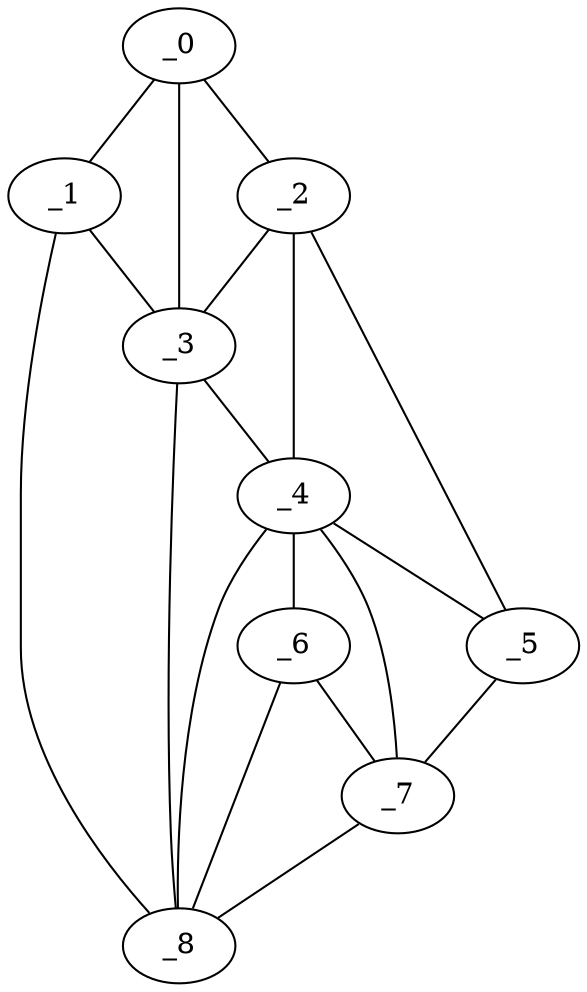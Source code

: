 graph "obj25__270.gxl" {
	_0	 [x=4,
		y=26];
	_1	 [x=5,
		y=33];
	_0 -- _1	 [valence=1];
	_2	 [x=13,
		y=16];
	_0 -- _2	 [valence=1];
	_3	 [x=15,
		y=33];
	_0 -- _3	 [valence=1];
	_1 -- _3	 [valence=2];
	_8	 [x=125,
		y=88];
	_1 -- _8	 [valence=1];
	_2 -- _3	 [valence=2];
	_4	 [x=116,
		y=33];
	_2 -- _4	 [valence=2];
	_5	 [x=121,
		y=18];
	_2 -- _5	 [valence=1];
	_3 -- _4	 [valence=2];
	_3 -- _8	 [valence=2];
	_4 -- _5	 [valence=2];
	_6	 [x=123,
		y=34];
	_4 -- _6	 [valence=2];
	_7	 [x=125,
		y=25];
	_4 -- _7	 [valence=2];
	_4 -- _8	 [valence=2];
	_5 -- _7	 [valence=1];
	_6 -- _7	 [valence=1];
	_6 -- _8	 [valence=2];
	_7 -- _8	 [valence=1];
}
